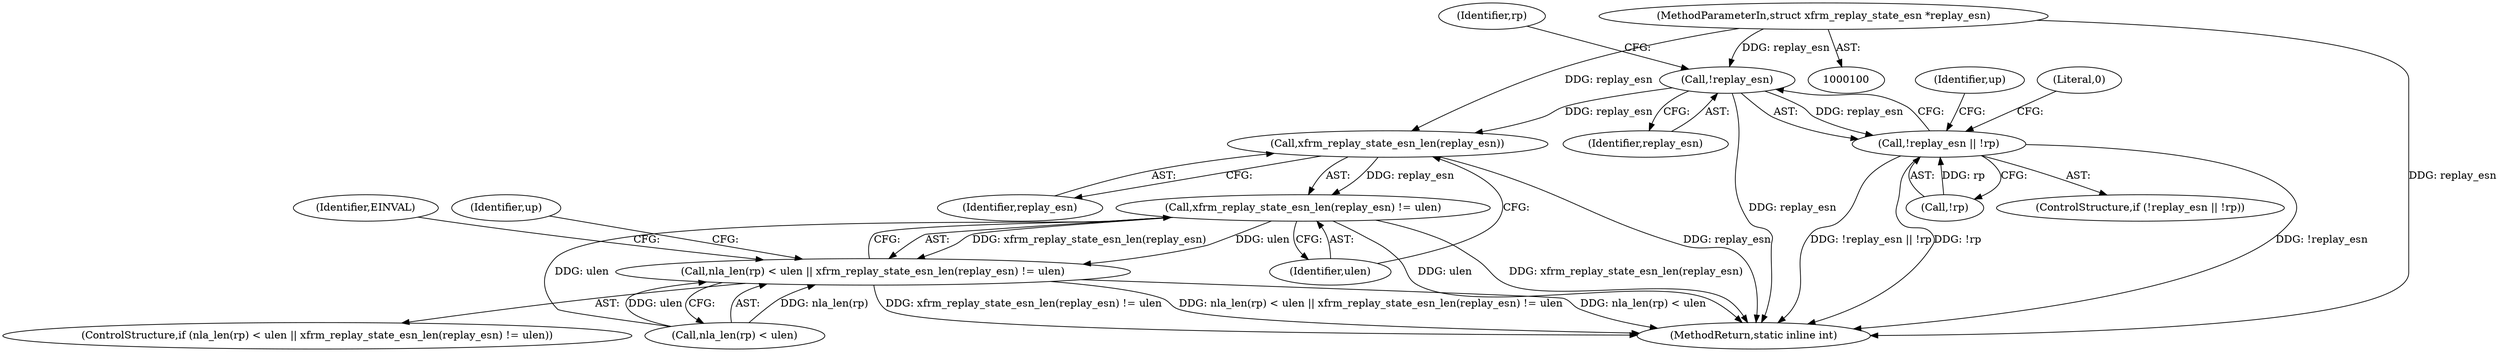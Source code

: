 digraph "0_linux_677e806da4d916052585301785d847c3b3e6186a@pointer" {
"1000101" [label="(MethodParameterIn,struct xfrm_replay_state_esn *replay_esn)"];
"1000108" [label="(Call,!replay_esn)"];
"1000107" [label="(Call,!replay_esn || !rp)"];
"1000129" [label="(Call,xfrm_replay_state_esn_len(replay_esn))"];
"1000128" [label="(Call,xfrm_replay_state_esn_len(replay_esn) != ulen)"];
"1000123" [label="(Call,nla_len(rp) < ulen || xfrm_replay_state_esn_len(replay_esn) != ulen)"];
"1000101" [label="(MethodParameterIn,struct xfrm_replay_state_esn *replay_esn)"];
"1000109" [label="(Identifier,replay_esn)"];
"1000134" [label="(Identifier,EINVAL)"];
"1000108" [label="(Call,!replay_esn)"];
"1000115" [label="(Identifier,up)"];
"1000153" [label="(MethodReturn,static inline int)"];
"1000110" [label="(Call,!rp)"];
"1000123" [label="(Call,nla_len(rp) < ulen || xfrm_replay_state_esn_len(replay_esn) != ulen)"];
"1000111" [label="(Identifier,rp)"];
"1000128" [label="(Call,xfrm_replay_state_esn_len(replay_esn) != ulen)"];
"1000130" [label="(Identifier,replay_esn)"];
"1000131" [label="(Identifier,ulen)"];
"1000113" [label="(Literal,0)"];
"1000129" [label="(Call,xfrm_replay_state_esn_len(replay_esn))"];
"1000106" [label="(ControlStructure,if (!replay_esn || !rp))"];
"1000107" [label="(Call,!replay_esn || !rp)"];
"1000124" [label="(Call,nla_len(rp) < ulen)"];
"1000122" [label="(ControlStructure,if (nla_len(rp) < ulen || xfrm_replay_state_esn_len(replay_esn) != ulen))"];
"1000138" [label="(Identifier,up)"];
"1000101" -> "1000100"  [label="AST: "];
"1000101" -> "1000153"  [label="DDG: replay_esn"];
"1000101" -> "1000108"  [label="DDG: replay_esn"];
"1000101" -> "1000129"  [label="DDG: replay_esn"];
"1000108" -> "1000107"  [label="AST: "];
"1000108" -> "1000109"  [label="CFG: "];
"1000109" -> "1000108"  [label="AST: "];
"1000111" -> "1000108"  [label="CFG: "];
"1000107" -> "1000108"  [label="CFG: "];
"1000108" -> "1000153"  [label="DDG: replay_esn"];
"1000108" -> "1000107"  [label="DDG: replay_esn"];
"1000108" -> "1000129"  [label="DDG: replay_esn"];
"1000107" -> "1000106"  [label="AST: "];
"1000107" -> "1000110"  [label="CFG: "];
"1000110" -> "1000107"  [label="AST: "];
"1000113" -> "1000107"  [label="CFG: "];
"1000115" -> "1000107"  [label="CFG: "];
"1000107" -> "1000153"  [label="DDG: !replay_esn"];
"1000107" -> "1000153"  [label="DDG: !replay_esn || !rp"];
"1000107" -> "1000153"  [label="DDG: !rp"];
"1000110" -> "1000107"  [label="DDG: rp"];
"1000129" -> "1000128"  [label="AST: "];
"1000129" -> "1000130"  [label="CFG: "];
"1000130" -> "1000129"  [label="AST: "];
"1000131" -> "1000129"  [label="CFG: "];
"1000129" -> "1000153"  [label="DDG: replay_esn"];
"1000129" -> "1000128"  [label="DDG: replay_esn"];
"1000128" -> "1000123"  [label="AST: "];
"1000128" -> "1000131"  [label="CFG: "];
"1000131" -> "1000128"  [label="AST: "];
"1000123" -> "1000128"  [label="CFG: "];
"1000128" -> "1000153"  [label="DDG: xfrm_replay_state_esn_len(replay_esn)"];
"1000128" -> "1000153"  [label="DDG: ulen"];
"1000128" -> "1000123"  [label="DDG: xfrm_replay_state_esn_len(replay_esn)"];
"1000128" -> "1000123"  [label="DDG: ulen"];
"1000124" -> "1000128"  [label="DDG: ulen"];
"1000123" -> "1000122"  [label="AST: "];
"1000123" -> "1000124"  [label="CFG: "];
"1000124" -> "1000123"  [label="AST: "];
"1000134" -> "1000123"  [label="CFG: "];
"1000138" -> "1000123"  [label="CFG: "];
"1000123" -> "1000153"  [label="DDG: xfrm_replay_state_esn_len(replay_esn) != ulen"];
"1000123" -> "1000153"  [label="DDG: nla_len(rp) < ulen || xfrm_replay_state_esn_len(replay_esn) != ulen"];
"1000123" -> "1000153"  [label="DDG: nla_len(rp) < ulen"];
"1000124" -> "1000123"  [label="DDG: nla_len(rp)"];
"1000124" -> "1000123"  [label="DDG: ulen"];
}

